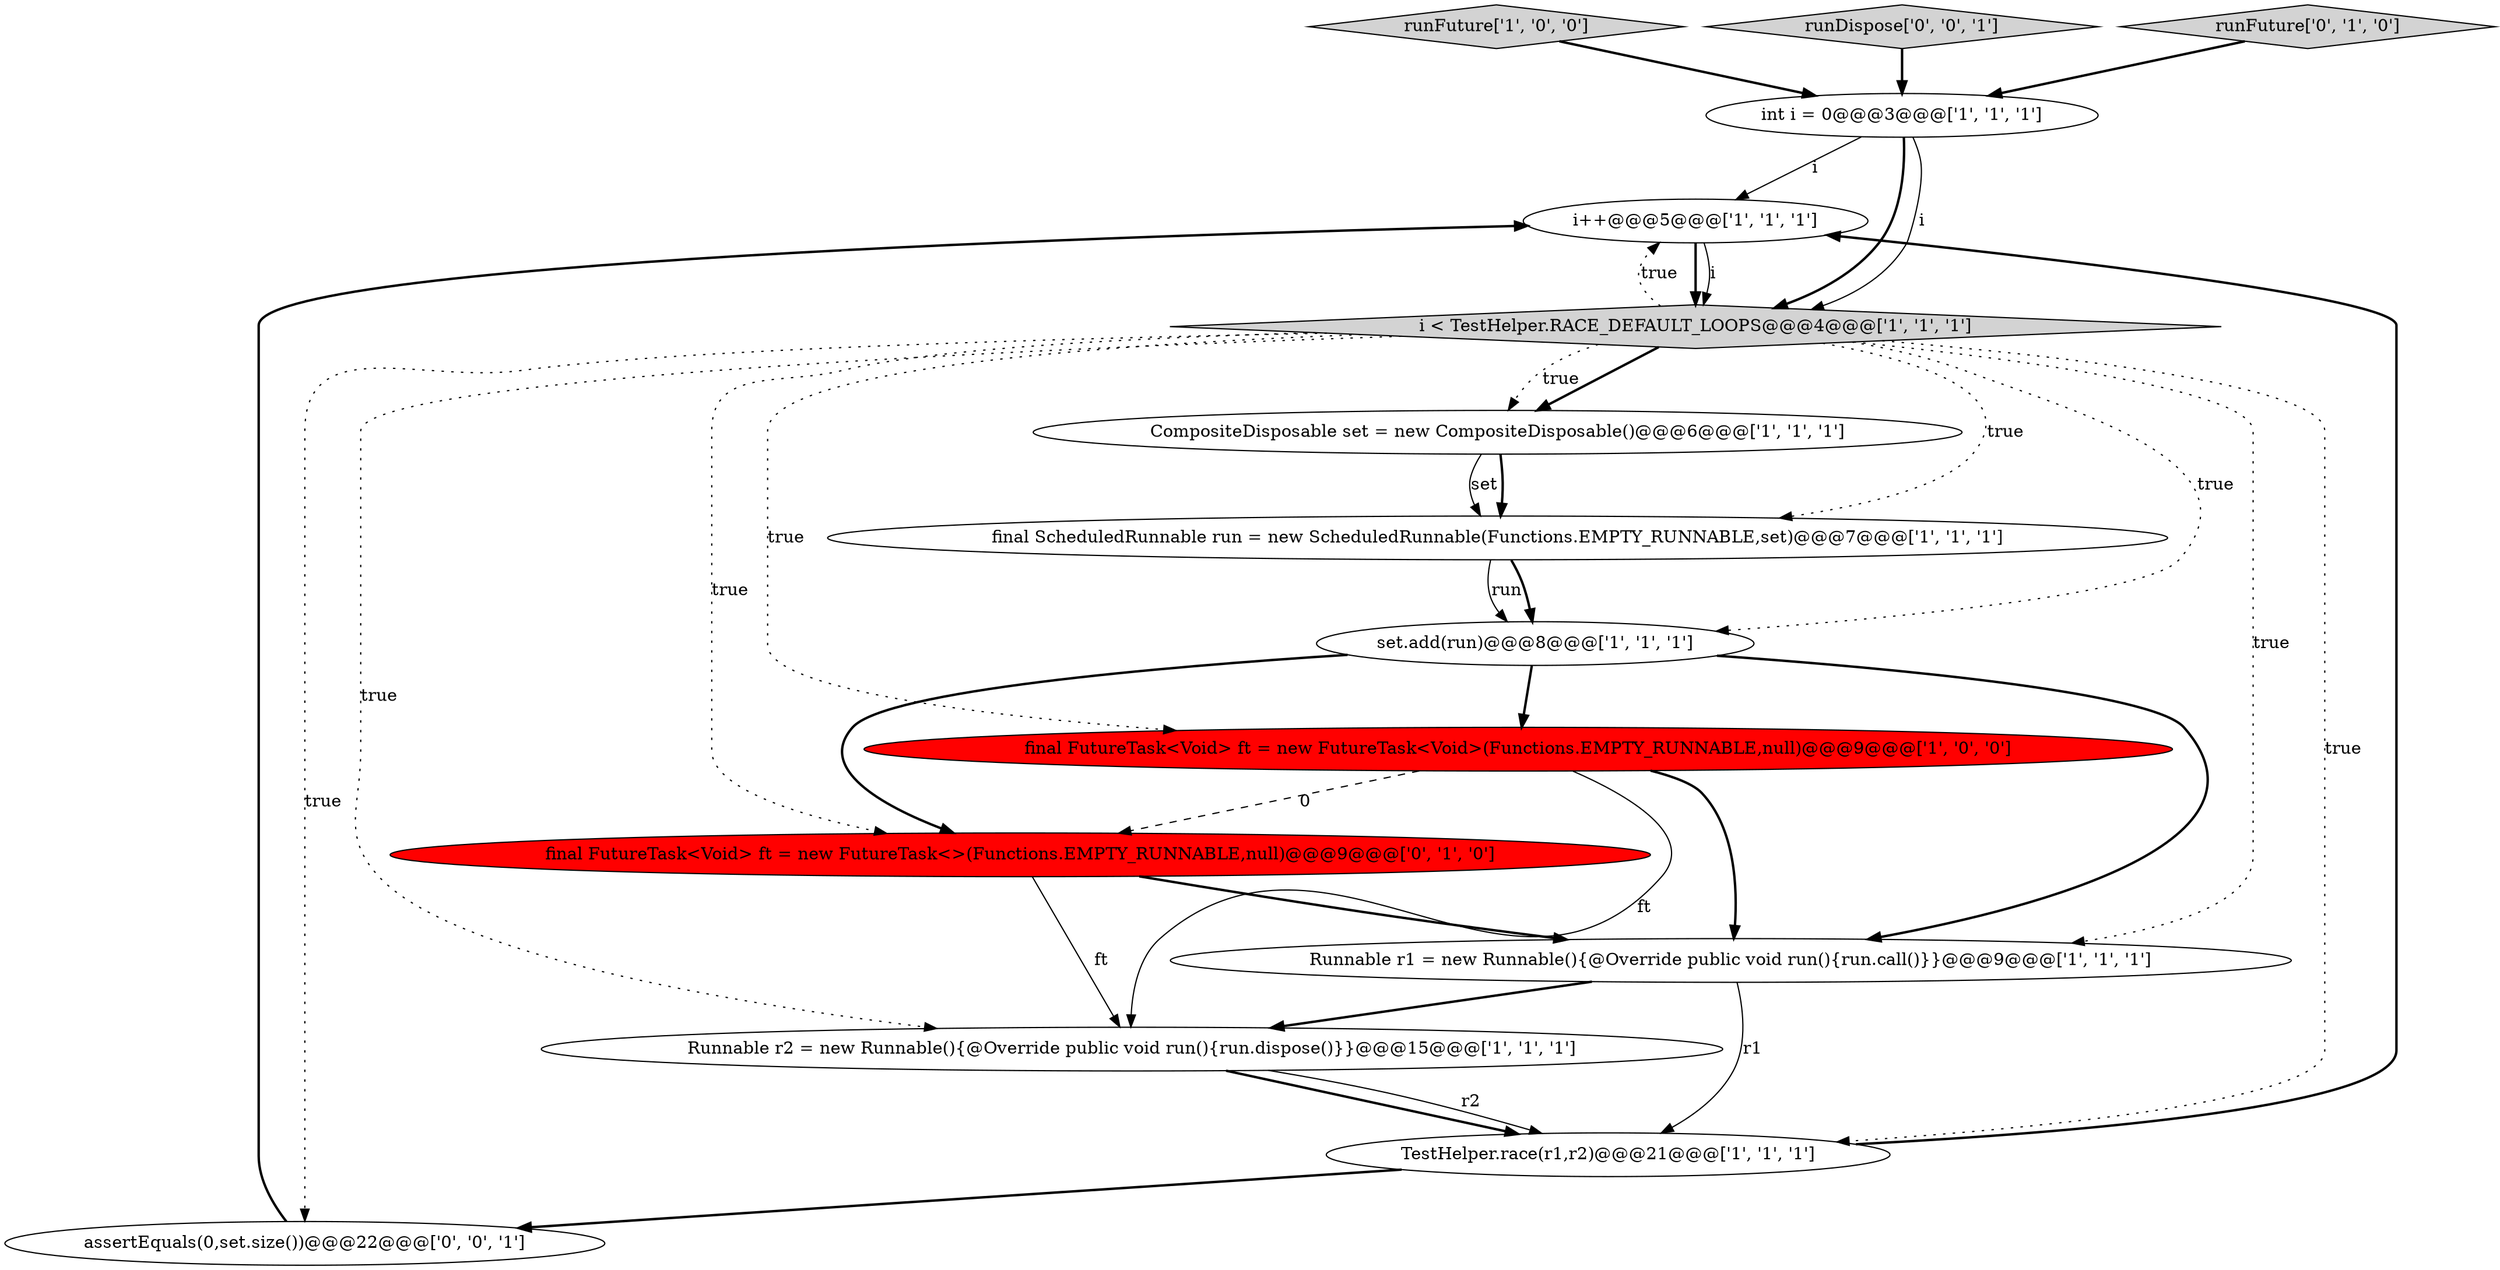 digraph {
9 [style = filled, label = "runFuture['1', '0', '0']", fillcolor = lightgray, shape = diamond image = "AAA0AAABBB1BBB"];
8 [style = filled, label = "CompositeDisposable set = new CompositeDisposable()@@@6@@@['1', '1', '1']", fillcolor = white, shape = ellipse image = "AAA0AAABBB1BBB"];
7 [style = filled, label = "Runnable r1 = new Runnable(){@Override public void run(){run.call()}}@@@9@@@['1', '1', '1']", fillcolor = white, shape = ellipse image = "AAA0AAABBB1BBB"];
14 [style = filled, label = "assertEquals(0,set.size())@@@22@@@['0', '0', '1']", fillcolor = white, shape = ellipse image = "AAA0AAABBB3BBB"];
13 [style = filled, label = "runDispose['0', '0', '1']", fillcolor = lightgray, shape = diamond image = "AAA0AAABBB3BBB"];
10 [style = filled, label = "i++@@@5@@@['1', '1', '1']", fillcolor = white, shape = ellipse image = "AAA0AAABBB1BBB"];
3 [style = filled, label = "i < TestHelper.RACE_DEFAULT_LOOPS@@@4@@@['1', '1', '1']", fillcolor = lightgray, shape = diamond image = "AAA0AAABBB1BBB"];
2 [style = filled, label = "int i = 0@@@3@@@['1', '1', '1']", fillcolor = white, shape = ellipse image = "AAA0AAABBB1BBB"];
12 [style = filled, label = "runFuture['0', '1', '0']", fillcolor = lightgray, shape = diamond image = "AAA0AAABBB2BBB"];
11 [style = filled, label = "final FutureTask<Void> ft = new FutureTask<>(Functions.EMPTY_RUNNABLE,null)@@@9@@@['0', '1', '0']", fillcolor = red, shape = ellipse image = "AAA1AAABBB2BBB"];
4 [style = filled, label = "TestHelper.race(r1,r2)@@@21@@@['1', '1', '1']", fillcolor = white, shape = ellipse image = "AAA0AAABBB1BBB"];
5 [style = filled, label = "final ScheduledRunnable run = new ScheduledRunnable(Functions.EMPTY_RUNNABLE,set)@@@7@@@['1', '1', '1']", fillcolor = white, shape = ellipse image = "AAA0AAABBB1BBB"];
1 [style = filled, label = "set.add(run)@@@8@@@['1', '1', '1']", fillcolor = white, shape = ellipse image = "AAA0AAABBB1BBB"];
6 [style = filled, label = "Runnable r2 = new Runnable(){@Override public void run(){run.dispose()}}@@@15@@@['1', '1', '1']", fillcolor = white, shape = ellipse image = "AAA0AAABBB1BBB"];
0 [style = filled, label = "final FutureTask<Void> ft = new FutureTask<Void>(Functions.EMPTY_RUNNABLE,null)@@@9@@@['1', '0', '0']", fillcolor = red, shape = ellipse image = "AAA1AAABBB1BBB"];
3->11 [style = dotted, label="true"];
4->10 [style = bold, label=""];
7->4 [style = solid, label="r1"];
4->14 [style = bold, label=""];
5->1 [style = solid, label="run"];
3->7 [style = dotted, label="true"];
9->2 [style = bold, label=""];
2->3 [style = bold, label=""];
0->6 [style = solid, label="ft"];
3->10 [style = dotted, label="true"];
14->10 [style = bold, label=""];
3->4 [style = dotted, label="true"];
10->3 [style = bold, label=""];
0->11 [style = dashed, label="0"];
1->0 [style = bold, label=""];
2->10 [style = solid, label="i"];
11->6 [style = solid, label="ft"];
3->6 [style = dotted, label="true"];
1->7 [style = bold, label=""];
2->3 [style = solid, label="i"];
3->14 [style = dotted, label="true"];
1->11 [style = bold, label=""];
0->7 [style = bold, label=""];
5->1 [style = bold, label=""];
6->4 [style = bold, label=""];
12->2 [style = bold, label=""];
3->5 [style = dotted, label="true"];
8->5 [style = bold, label=""];
3->8 [style = bold, label=""];
7->6 [style = bold, label=""];
3->0 [style = dotted, label="true"];
6->4 [style = solid, label="r2"];
3->8 [style = dotted, label="true"];
8->5 [style = solid, label="set"];
3->1 [style = dotted, label="true"];
11->7 [style = bold, label=""];
10->3 [style = solid, label="i"];
13->2 [style = bold, label=""];
}
